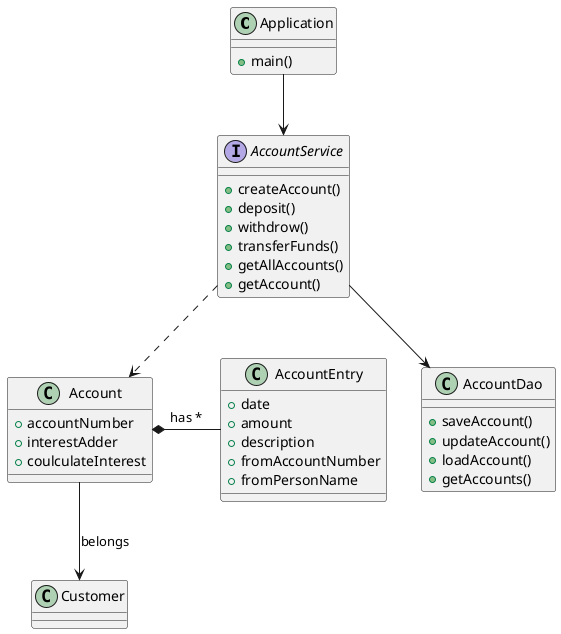 @startuml
class Application{
    +main()
}
interface AccountService{
    +createAccount()
    +deposit()
    +withdrow()
    +transferFunds()
    +getAllAccounts()
    +getAccount()
}
class AccountDao{
    +saveAccount()
    +updateAccount()
    +loadAccount()
    +getAccounts()
}
class Account{
    +accountNumber
    +interestAdder
    +coulculateInterest
}

class AccountEntry {
    +date
    +amount
    +description
    +fromAccountNumber
    +fromPersonName
}
Application --> AccountService
AccountService --> AccountDao
AccountService ..> Account
Account --> Customer : belongs
Account *- AccountEntry: has *


@enduml